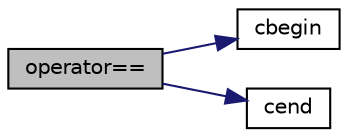digraph "operator=="
{
  bgcolor="transparent";
  edge [fontname="Helvetica",fontsize="10",labelfontname="Helvetica",labelfontsize="10"];
  node [fontname="Helvetica",fontsize="10",shape=record];
  rankdir="LR";
  Node1 [label="operator==",height=0.2,width=0.4,color="black", fillcolor="grey75", style="filled", fontcolor="black"];
  Node1 -> Node2 [color="midnightblue",fontsize="10",style="solid",fontname="Helvetica"];
  Node2 [label="cbegin",height=0.2,width=0.4,color="black",URL="$a02429.html#a374267cc7d6eb5c959ae7bac18169a64",tooltip="const_iterator set to the beginning of the StaticHashTable "];
  Node1 -> Node3 [color="midnightblue",fontsize="10",style="solid",fontname="Helvetica"];
  Node3 [label="cend",height=0.2,width=0.4,color="black",URL="$a02429.html#a0561b36e51898a8102dbfe467e2fd368",tooltip="const_iterator set to beyond the end of the StaticHashTable "];
}
